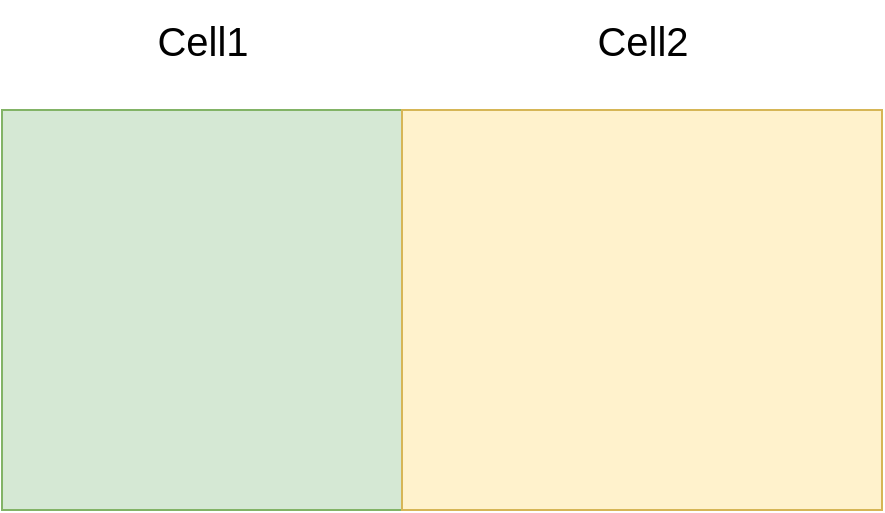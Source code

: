 <mxfile version="24.6.2" type="github">
  <diagram name="第 1 页" id="FwQGh0M6uO-ZrZ7qa3tF">
    <mxGraphModel dx="1213" dy="746" grid="1" gridSize="10" guides="1" tooltips="1" connect="1" arrows="1" fold="1" page="1" pageScale="1" pageWidth="827" pageHeight="1169" math="0" shadow="0">
      <root>
        <mxCell id="0" />
        <mxCell id="1" parent="0" />
        <mxCell id="5wqm_s9_9scMqihxWxxf-1" value="" style="rounded=0;whiteSpace=wrap;html=1;fillColor=#d5e8d4;strokeColor=#82b366;" vertex="1" parent="1">
          <mxGeometry x="160" y="280" width="200" height="200" as="geometry" />
        </mxCell>
        <mxCell id="5wqm_s9_9scMqihxWxxf-2" value="" style="rounded=0;whiteSpace=wrap;html=1;fillColor=#fff2cc;strokeColor=#d6b656;" vertex="1" parent="1">
          <mxGeometry x="360" y="280" width="240" height="200" as="geometry" />
        </mxCell>
        <mxCell id="5wqm_s9_9scMqihxWxxf-3" value="Cell1" style="text;html=1;align=center;verticalAlign=middle;resizable=0;points=[];autosize=1;strokeColor=none;fillColor=none;fontSize=20;" vertex="1" parent="1">
          <mxGeometry x="225" y="225" width="70" height="40" as="geometry" />
        </mxCell>
        <mxCell id="5wqm_s9_9scMqihxWxxf-4" value="Cell2" style="text;html=1;align=center;verticalAlign=middle;resizable=0;points=[];autosize=1;strokeColor=none;fillColor=none;fontSize=20;" vertex="1" parent="1">
          <mxGeometry x="445" y="225" width="70" height="40" as="geometry" />
        </mxCell>
      </root>
    </mxGraphModel>
  </diagram>
</mxfile>
